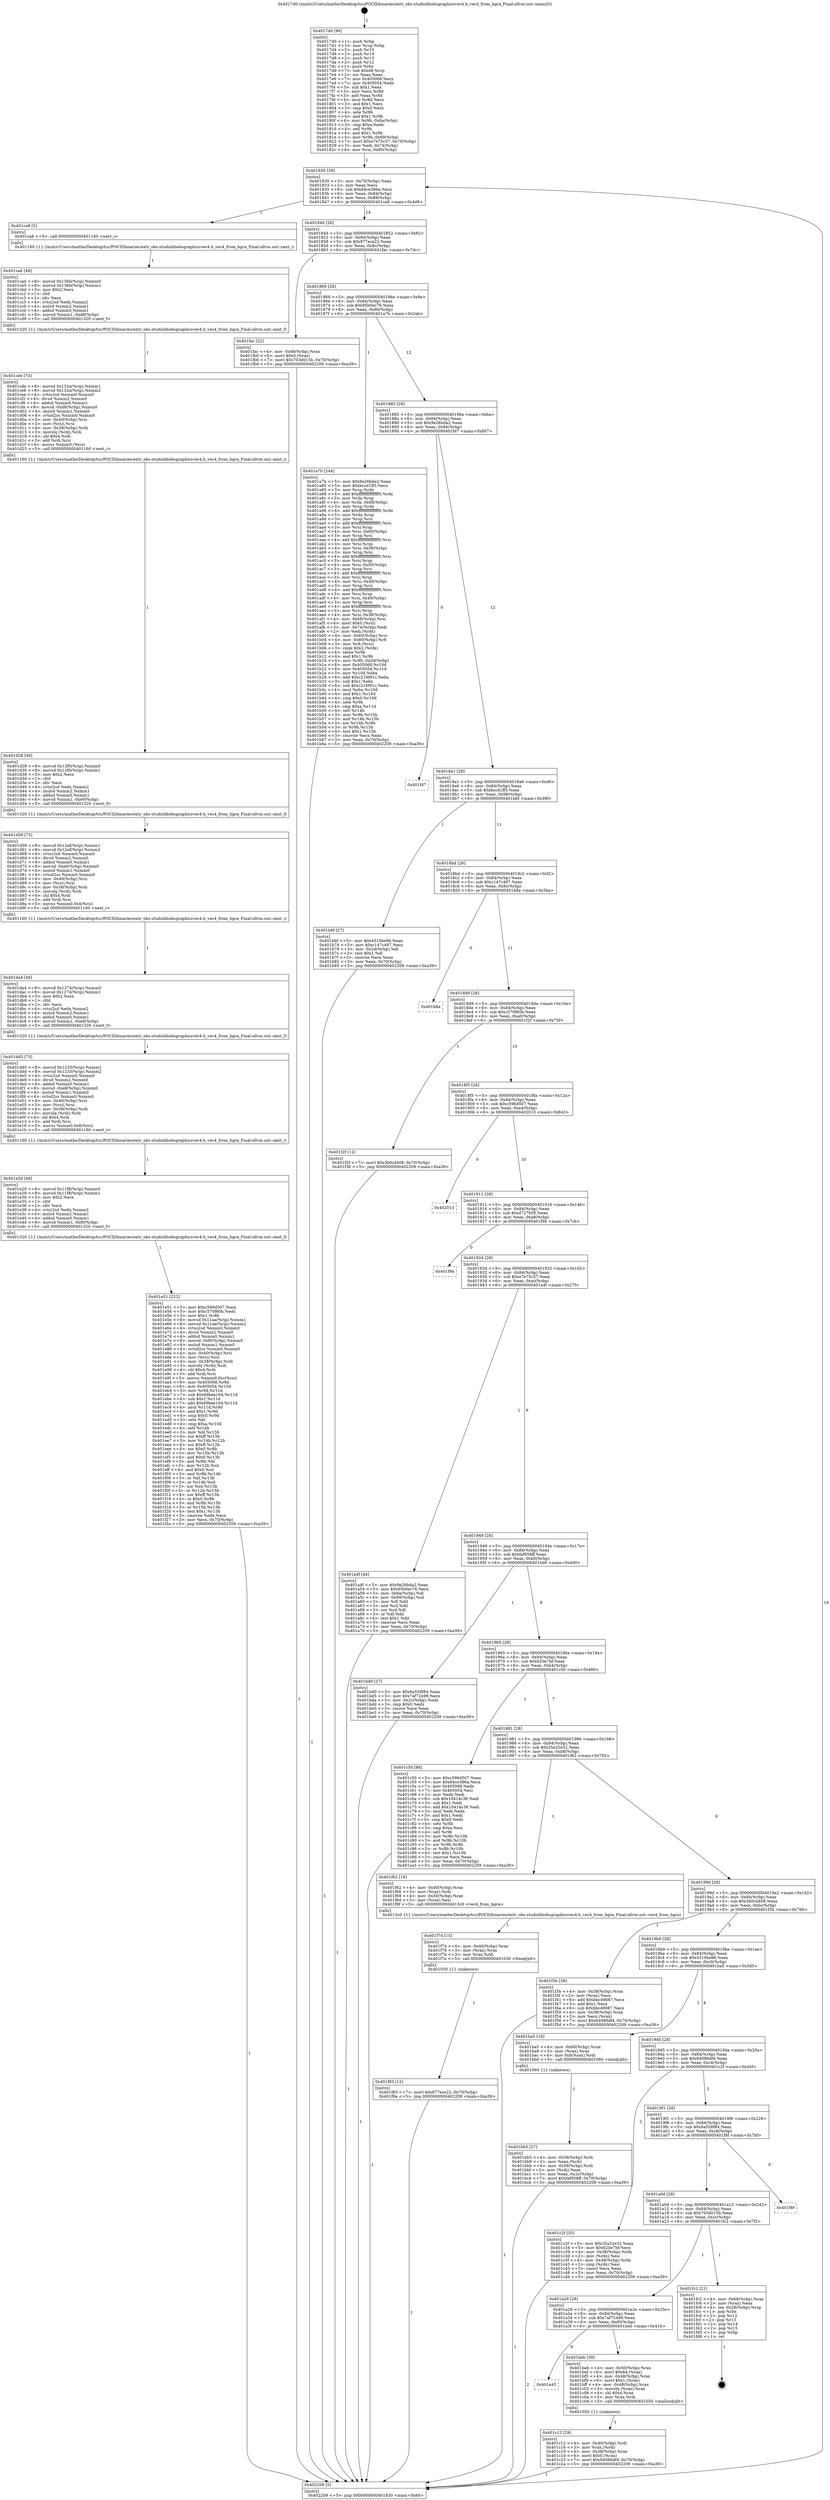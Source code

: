 digraph "0x4017d0" {
  label = "0x4017d0 (/mnt/c/Users/mathe/Desktop/tcc/POCII/binaries/extr_obs-studiolibobsgraphicsvec4.h_vec4_from_bgra_Final-ollvm.out::main(0))"
  labelloc = "t"
  node[shape=record]

  Entry [label="",width=0.3,height=0.3,shape=circle,fillcolor=black,style=filled]
  "0x401830" [label="{
     0x401830 [29]\l
     | [instrs]\l
     &nbsp;&nbsp;0x401830 \<+3\>: mov -0x70(%rbp),%eax\l
     &nbsp;&nbsp;0x401833 \<+2\>: mov %eax,%ecx\l
     &nbsp;&nbsp;0x401835 \<+6\>: sub $0x84ce386a,%ecx\l
     &nbsp;&nbsp;0x40183b \<+6\>: mov %eax,-0x84(%rbp)\l
     &nbsp;&nbsp;0x401841 \<+6\>: mov %ecx,-0x88(%rbp)\l
     &nbsp;&nbsp;0x401847 \<+6\>: je 0000000000401ca8 \<main+0x4d8\>\l
  }"]
  "0x401ca8" [label="{
     0x401ca8 [5]\l
     | [instrs]\l
     &nbsp;&nbsp;0x401ca8 \<+5\>: call 0000000000401160 \<next_i\>\l
     | [calls]\l
     &nbsp;&nbsp;0x401160 \{1\} (/mnt/c/Users/mathe/Desktop/tcc/POCII/binaries/extr_obs-studiolibobsgraphicsvec4.h_vec4_from_bgra_Final-ollvm.out::next_i)\l
  }"]
  "0x40184d" [label="{
     0x40184d [28]\l
     | [instrs]\l
     &nbsp;&nbsp;0x40184d \<+5\>: jmp 0000000000401852 \<main+0x82\>\l
     &nbsp;&nbsp;0x401852 \<+6\>: mov -0x84(%rbp),%eax\l
     &nbsp;&nbsp;0x401858 \<+5\>: sub $0x877ece22,%eax\l
     &nbsp;&nbsp;0x40185d \<+6\>: mov %eax,-0x8c(%rbp)\l
     &nbsp;&nbsp;0x401863 \<+6\>: je 0000000000401fac \<main+0x7dc\>\l
  }"]
  Exit [label="",width=0.3,height=0.3,shape=circle,fillcolor=black,style=filled,peripheries=2]
  "0x401fac" [label="{
     0x401fac [22]\l
     | [instrs]\l
     &nbsp;&nbsp;0x401fac \<+4\>: mov -0x68(%rbp),%rax\l
     &nbsp;&nbsp;0x401fb0 \<+6\>: movl $0x0,(%rax)\l
     &nbsp;&nbsp;0x401fb6 \<+7\>: movl $0x703d015b,-0x70(%rbp)\l
     &nbsp;&nbsp;0x401fbd \<+5\>: jmp 0000000000402209 \<main+0xa39\>\l
  }"]
  "0x401869" [label="{
     0x401869 [28]\l
     | [instrs]\l
     &nbsp;&nbsp;0x401869 \<+5\>: jmp 000000000040186e \<main+0x9e\>\l
     &nbsp;&nbsp;0x40186e \<+6\>: mov -0x84(%rbp),%eax\l
     &nbsp;&nbsp;0x401874 \<+5\>: sub $0x95b0ec76,%eax\l
     &nbsp;&nbsp;0x401879 \<+6\>: mov %eax,-0x90(%rbp)\l
     &nbsp;&nbsp;0x40187f \<+6\>: je 0000000000401a7b \<main+0x2ab\>\l
  }"]
  "0x401f83" [label="{
     0x401f83 [12]\l
     | [instrs]\l
     &nbsp;&nbsp;0x401f83 \<+7\>: movl $0x877ece22,-0x70(%rbp)\l
     &nbsp;&nbsp;0x401f8a \<+5\>: jmp 0000000000402209 \<main+0xa39\>\l
  }"]
  "0x401a7b" [label="{
     0x401a7b [244]\l
     | [instrs]\l
     &nbsp;&nbsp;0x401a7b \<+5\>: mov $0x9e26bda2,%eax\l
     &nbsp;&nbsp;0x401a80 \<+5\>: mov $0xbccd1ff3,%ecx\l
     &nbsp;&nbsp;0x401a85 \<+3\>: mov %rsp,%rdx\l
     &nbsp;&nbsp;0x401a88 \<+4\>: add $0xfffffffffffffff0,%rdx\l
     &nbsp;&nbsp;0x401a8c \<+3\>: mov %rdx,%rsp\l
     &nbsp;&nbsp;0x401a8f \<+4\>: mov %rdx,-0x68(%rbp)\l
     &nbsp;&nbsp;0x401a93 \<+3\>: mov %rsp,%rdx\l
     &nbsp;&nbsp;0x401a96 \<+4\>: add $0xfffffffffffffff0,%rdx\l
     &nbsp;&nbsp;0x401a9a \<+3\>: mov %rdx,%rsp\l
     &nbsp;&nbsp;0x401a9d \<+3\>: mov %rsp,%rsi\l
     &nbsp;&nbsp;0x401aa0 \<+4\>: add $0xfffffffffffffff0,%rsi\l
     &nbsp;&nbsp;0x401aa4 \<+3\>: mov %rsi,%rsp\l
     &nbsp;&nbsp;0x401aa7 \<+4\>: mov %rsi,-0x60(%rbp)\l
     &nbsp;&nbsp;0x401aab \<+3\>: mov %rsp,%rsi\l
     &nbsp;&nbsp;0x401aae \<+4\>: add $0xfffffffffffffff0,%rsi\l
     &nbsp;&nbsp;0x401ab2 \<+3\>: mov %rsi,%rsp\l
     &nbsp;&nbsp;0x401ab5 \<+4\>: mov %rsi,-0x58(%rbp)\l
     &nbsp;&nbsp;0x401ab9 \<+3\>: mov %rsp,%rsi\l
     &nbsp;&nbsp;0x401abc \<+4\>: add $0xfffffffffffffff0,%rsi\l
     &nbsp;&nbsp;0x401ac0 \<+3\>: mov %rsi,%rsp\l
     &nbsp;&nbsp;0x401ac3 \<+4\>: mov %rsi,-0x50(%rbp)\l
     &nbsp;&nbsp;0x401ac7 \<+3\>: mov %rsp,%rsi\l
     &nbsp;&nbsp;0x401aca \<+4\>: add $0xfffffffffffffff0,%rsi\l
     &nbsp;&nbsp;0x401ace \<+3\>: mov %rsi,%rsp\l
     &nbsp;&nbsp;0x401ad1 \<+4\>: mov %rsi,-0x48(%rbp)\l
     &nbsp;&nbsp;0x401ad5 \<+3\>: mov %rsp,%rsi\l
     &nbsp;&nbsp;0x401ad8 \<+4\>: add $0xfffffffffffffff0,%rsi\l
     &nbsp;&nbsp;0x401adc \<+3\>: mov %rsi,%rsp\l
     &nbsp;&nbsp;0x401adf \<+4\>: mov %rsi,-0x40(%rbp)\l
     &nbsp;&nbsp;0x401ae3 \<+3\>: mov %rsp,%rsi\l
     &nbsp;&nbsp;0x401ae6 \<+4\>: add $0xfffffffffffffff0,%rsi\l
     &nbsp;&nbsp;0x401aea \<+3\>: mov %rsi,%rsp\l
     &nbsp;&nbsp;0x401aed \<+4\>: mov %rsi,-0x38(%rbp)\l
     &nbsp;&nbsp;0x401af1 \<+4\>: mov -0x68(%rbp),%rsi\l
     &nbsp;&nbsp;0x401af5 \<+6\>: movl $0x0,(%rsi)\l
     &nbsp;&nbsp;0x401afb \<+3\>: mov -0x74(%rbp),%edi\l
     &nbsp;&nbsp;0x401afe \<+2\>: mov %edi,(%rdx)\l
     &nbsp;&nbsp;0x401b00 \<+4\>: mov -0x60(%rbp),%rsi\l
     &nbsp;&nbsp;0x401b04 \<+4\>: mov -0x80(%rbp),%r8\l
     &nbsp;&nbsp;0x401b08 \<+3\>: mov %r8,(%rsi)\l
     &nbsp;&nbsp;0x401b0b \<+3\>: cmpl $0x2,(%rdx)\l
     &nbsp;&nbsp;0x401b0e \<+4\>: setne %r9b\l
     &nbsp;&nbsp;0x401b12 \<+4\>: and $0x1,%r9b\l
     &nbsp;&nbsp;0x401b16 \<+4\>: mov %r9b,-0x2d(%rbp)\l
     &nbsp;&nbsp;0x401b1a \<+8\>: mov 0x405068,%r10d\l
     &nbsp;&nbsp;0x401b22 \<+8\>: mov 0x405054,%r11d\l
     &nbsp;&nbsp;0x401b2a \<+3\>: mov %r10d,%ebx\l
     &nbsp;&nbsp;0x401b2d \<+6\>: add $0xc216f91c,%ebx\l
     &nbsp;&nbsp;0x401b33 \<+3\>: sub $0x1,%ebx\l
     &nbsp;&nbsp;0x401b36 \<+6\>: sub $0xc216f91c,%ebx\l
     &nbsp;&nbsp;0x401b3c \<+4\>: imul %ebx,%r10d\l
     &nbsp;&nbsp;0x401b40 \<+4\>: and $0x1,%r10d\l
     &nbsp;&nbsp;0x401b44 \<+4\>: cmp $0x0,%r10d\l
     &nbsp;&nbsp;0x401b48 \<+4\>: sete %r9b\l
     &nbsp;&nbsp;0x401b4c \<+4\>: cmp $0xa,%r11d\l
     &nbsp;&nbsp;0x401b50 \<+4\>: setl %r14b\l
     &nbsp;&nbsp;0x401b54 \<+3\>: mov %r9b,%r15b\l
     &nbsp;&nbsp;0x401b57 \<+3\>: and %r14b,%r15b\l
     &nbsp;&nbsp;0x401b5a \<+3\>: xor %r14b,%r9b\l
     &nbsp;&nbsp;0x401b5d \<+3\>: or %r9b,%r15b\l
     &nbsp;&nbsp;0x401b60 \<+4\>: test $0x1,%r15b\l
     &nbsp;&nbsp;0x401b64 \<+3\>: cmovne %ecx,%eax\l
     &nbsp;&nbsp;0x401b67 \<+3\>: mov %eax,-0x70(%rbp)\l
     &nbsp;&nbsp;0x401b6a \<+5\>: jmp 0000000000402209 \<main+0xa39\>\l
  }"]
  "0x401885" [label="{
     0x401885 [28]\l
     | [instrs]\l
     &nbsp;&nbsp;0x401885 \<+5\>: jmp 000000000040188a \<main+0xba\>\l
     &nbsp;&nbsp;0x40188a \<+6\>: mov -0x84(%rbp),%eax\l
     &nbsp;&nbsp;0x401890 \<+5\>: sub $0x9e26bda2,%eax\l
     &nbsp;&nbsp;0x401895 \<+6\>: mov %eax,-0x94(%rbp)\l
     &nbsp;&nbsp;0x40189b \<+6\>: je 0000000000401fd7 \<main+0x807\>\l
  }"]
  "0x401f74" [label="{
     0x401f74 [15]\l
     | [instrs]\l
     &nbsp;&nbsp;0x401f74 \<+4\>: mov -0x40(%rbp),%rax\l
     &nbsp;&nbsp;0x401f78 \<+3\>: mov (%rax),%rax\l
     &nbsp;&nbsp;0x401f7b \<+3\>: mov %rax,%rdi\l
     &nbsp;&nbsp;0x401f7e \<+5\>: call 0000000000401030 \<free@plt\>\l
     | [calls]\l
     &nbsp;&nbsp;0x401030 \{1\} (unknown)\l
  }"]
  "0x401fd7" [label="{
     0x401fd7\l
  }", style=dashed]
  "0x4018a1" [label="{
     0x4018a1 [28]\l
     | [instrs]\l
     &nbsp;&nbsp;0x4018a1 \<+5\>: jmp 00000000004018a6 \<main+0xd6\>\l
     &nbsp;&nbsp;0x4018a6 \<+6\>: mov -0x84(%rbp),%eax\l
     &nbsp;&nbsp;0x4018ac \<+5\>: sub $0xbccd1ff3,%eax\l
     &nbsp;&nbsp;0x4018b1 \<+6\>: mov %eax,-0x98(%rbp)\l
     &nbsp;&nbsp;0x4018b7 \<+6\>: je 0000000000401b6f \<main+0x39f\>\l
  }"]
  "0x401e51" [label="{
     0x401e51 [222]\l
     | [instrs]\l
     &nbsp;&nbsp;0x401e51 \<+5\>: mov $0xc596d507,%ecx\l
     &nbsp;&nbsp;0x401e56 \<+5\>: mov $0xc570f60b,%edx\l
     &nbsp;&nbsp;0x401e5b \<+3\>: mov $0x1,%r8b\l
     &nbsp;&nbsp;0x401e5e \<+8\>: movsd 0x11aa(%rip),%xmm1\l
     &nbsp;&nbsp;0x401e66 \<+8\>: movsd 0x11aa(%rip),%xmm2\l
     &nbsp;&nbsp;0x401e6e \<+4\>: cvtss2sd %xmm0,%xmm0\l
     &nbsp;&nbsp;0x401e72 \<+4\>: divsd %xmm2,%xmm0\l
     &nbsp;&nbsp;0x401e76 \<+4\>: addsd %xmm0,%xmm1\l
     &nbsp;&nbsp;0x401e7a \<+8\>: movsd -0xf0(%rbp),%xmm0\l
     &nbsp;&nbsp;0x401e82 \<+4\>: mulsd %xmm1,%xmm0\l
     &nbsp;&nbsp;0x401e86 \<+4\>: cvtsd2ss %xmm0,%xmm0\l
     &nbsp;&nbsp;0x401e8a \<+4\>: mov -0x40(%rbp),%rsi\l
     &nbsp;&nbsp;0x401e8e \<+3\>: mov (%rsi),%rsi\l
     &nbsp;&nbsp;0x401e91 \<+4\>: mov -0x38(%rbp),%rdi\l
     &nbsp;&nbsp;0x401e95 \<+3\>: movslq (%rdi),%rdi\l
     &nbsp;&nbsp;0x401e98 \<+4\>: shl $0x4,%rdi\l
     &nbsp;&nbsp;0x401e9c \<+3\>: add %rdi,%rsi\l
     &nbsp;&nbsp;0x401e9f \<+5\>: movss %xmm0,0xc(%rsi)\l
     &nbsp;&nbsp;0x401ea4 \<+8\>: mov 0x405068,%r9d\l
     &nbsp;&nbsp;0x401eac \<+8\>: mov 0x405054,%r10d\l
     &nbsp;&nbsp;0x401eb4 \<+3\>: mov %r9d,%r11d\l
     &nbsp;&nbsp;0x401eb7 \<+7\>: sub $0x69bee164,%r11d\l
     &nbsp;&nbsp;0x401ebe \<+4\>: sub $0x1,%r11d\l
     &nbsp;&nbsp;0x401ec2 \<+7\>: add $0x69bee164,%r11d\l
     &nbsp;&nbsp;0x401ec9 \<+4\>: imul %r11d,%r9d\l
     &nbsp;&nbsp;0x401ecd \<+4\>: and $0x1,%r9d\l
     &nbsp;&nbsp;0x401ed1 \<+4\>: cmp $0x0,%r9d\l
     &nbsp;&nbsp;0x401ed5 \<+3\>: sete %bl\l
     &nbsp;&nbsp;0x401ed8 \<+4\>: cmp $0xa,%r10d\l
     &nbsp;&nbsp;0x401edc \<+4\>: setl %r14b\l
     &nbsp;&nbsp;0x401ee0 \<+3\>: mov %bl,%r15b\l
     &nbsp;&nbsp;0x401ee3 \<+4\>: xor $0xff,%r15b\l
     &nbsp;&nbsp;0x401ee7 \<+3\>: mov %r14b,%r12b\l
     &nbsp;&nbsp;0x401eea \<+4\>: xor $0xff,%r12b\l
     &nbsp;&nbsp;0x401eee \<+4\>: xor $0x0,%r8b\l
     &nbsp;&nbsp;0x401ef2 \<+3\>: mov %r15b,%r13b\l
     &nbsp;&nbsp;0x401ef5 \<+4\>: and $0x0,%r13b\l
     &nbsp;&nbsp;0x401ef9 \<+3\>: and %r8b,%bl\l
     &nbsp;&nbsp;0x401efc \<+3\>: mov %r12b,%sil\l
     &nbsp;&nbsp;0x401eff \<+4\>: and $0x0,%sil\l
     &nbsp;&nbsp;0x401f03 \<+3\>: and %r8b,%r14b\l
     &nbsp;&nbsp;0x401f06 \<+3\>: or %bl,%r13b\l
     &nbsp;&nbsp;0x401f09 \<+3\>: or %r14b,%sil\l
     &nbsp;&nbsp;0x401f0c \<+3\>: xor %sil,%r13b\l
     &nbsp;&nbsp;0x401f0f \<+3\>: or %r12b,%r15b\l
     &nbsp;&nbsp;0x401f12 \<+4\>: xor $0xff,%r15b\l
     &nbsp;&nbsp;0x401f16 \<+4\>: or $0x0,%r8b\l
     &nbsp;&nbsp;0x401f1a \<+3\>: and %r8b,%r15b\l
     &nbsp;&nbsp;0x401f1d \<+3\>: or %r15b,%r13b\l
     &nbsp;&nbsp;0x401f20 \<+4\>: test $0x1,%r13b\l
     &nbsp;&nbsp;0x401f24 \<+3\>: cmovne %edx,%ecx\l
     &nbsp;&nbsp;0x401f27 \<+3\>: mov %ecx,-0x70(%rbp)\l
     &nbsp;&nbsp;0x401f2a \<+5\>: jmp 0000000000402209 \<main+0xa39\>\l
  }"]
  "0x401b6f" [label="{
     0x401b6f [27]\l
     | [instrs]\l
     &nbsp;&nbsp;0x401b6f \<+5\>: mov $0x4310be96,%eax\l
     &nbsp;&nbsp;0x401b74 \<+5\>: mov $0xc147c497,%ecx\l
     &nbsp;&nbsp;0x401b79 \<+3\>: mov -0x2d(%rbp),%dl\l
     &nbsp;&nbsp;0x401b7c \<+3\>: test $0x1,%dl\l
     &nbsp;&nbsp;0x401b7f \<+3\>: cmovne %ecx,%eax\l
     &nbsp;&nbsp;0x401b82 \<+3\>: mov %eax,-0x70(%rbp)\l
     &nbsp;&nbsp;0x401b85 \<+5\>: jmp 0000000000402209 \<main+0xa39\>\l
  }"]
  "0x4018bd" [label="{
     0x4018bd [28]\l
     | [instrs]\l
     &nbsp;&nbsp;0x4018bd \<+5\>: jmp 00000000004018c2 \<main+0xf2\>\l
     &nbsp;&nbsp;0x4018c2 \<+6\>: mov -0x84(%rbp),%eax\l
     &nbsp;&nbsp;0x4018c8 \<+5\>: sub $0xc147c497,%eax\l
     &nbsp;&nbsp;0x4018cd \<+6\>: mov %eax,-0x9c(%rbp)\l
     &nbsp;&nbsp;0x4018d3 \<+6\>: je 0000000000401b8a \<main+0x3ba\>\l
  }"]
  "0x401e20" [label="{
     0x401e20 [49]\l
     | [instrs]\l
     &nbsp;&nbsp;0x401e20 \<+8\>: movsd 0x11f8(%rip),%xmm0\l
     &nbsp;&nbsp;0x401e28 \<+8\>: movsd 0x11f8(%rip),%xmm1\l
     &nbsp;&nbsp;0x401e30 \<+5\>: mov $0x2,%ecx\l
     &nbsp;&nbsp;0x401e35 \<+1\>: cltd\l
     &nbsp;&nbsp;0x401e36 \<+2\>: idiv %ecx\l
     &nbsp;&nbsp;0x401e38 \<+4\>: cvtsi2sd %edx,%xmm2\l
     &nbsp;&nbsp;0x401e3c \<+4\>: mulsd %xmm2,%xmm1\l
     &nbsp;&nbsp;0x401e40 \<+4\>: addsd %xmm0,%xmm1\l
     &nbsp;&nbsp;0x401e44 \<+8\>: movsd %xmm1,-0xf0(%rbp)\l
     &nbsp;&nbsp;0x401e4c \<+5\>: call 0000000000401320 \<next_f\>\l
     | [calls]\l
     &nbsp;&nbsp;0x401320 \{1\} (/mnt/c/Users/mathe/Desktop/tcc/POCII/binaries/extr_obs-studiolibobsgraphicsvec4.h_vec4_from_bgra_Final-ollvm.out::next_f)\l
  }"]
  "0x401b8a" [label="{
     0x401b8a\l
  }", style=dashed]
  "0x4018d9" [label="{
     0x4018d9 [28]\l
     | [instrs]\l
     &nbsp;&nbsp;0x4018d9 \<+5\>: jmp 00000000004018de \<main+0x10e\>\l
     &nbsp;&nbsp;0x4018de \<+6\>: mov -0x84(%rbp),%eax\l
     &nbsp;&nbsp;0x4018e4 \<+5\>: sub $0xc570f60b,%eax\l
     &nbsp;&nbsp;0x4018e9 \<+6\>: mov %eax,-0xa0(%rbp)\l
     &nbsp;&nbsp;0x4018ef \<+6\>: je 0000000000401f2f \<main+0x75f\>\l
  }"]
  "0x401dd5" [label="{
     0x401dd5 [75]\l
     | [instrs]\l
     &nbsp;&nbsp;0x401dd5 \<+8\>: movsd 0x1233(%rip),%xmm1\l
     &nbsp;&nbsp;0x401ddd \<+8\>: movsd 0x1233(%rip),%xmm2\l
     &nbsp;&nbsp;0x401de5 \<+4\>: cvtss2sd %xmm0,%xmm0\l
     &nbsp;&nbsp;0x401de9 \<+4\>: divsd %xmm2,%xmm0\l
     &nbsp;&nbsp;0x401ded \<+4\>: addsd %xmm0,%xmm1\l
     &nbsp;&nbsp;0x401df1 \<+8\>: movsd -0xe8(%rbp),%xmm0\l
     &nbsp;&nbsp;0x401df9 \<+4\>: mulsd %xmm1,%xmm0\l
     &nbsp;&nbsp;0x401dfd \<+4\>: cvtsd2ss %xmm0,%xmm0\l
     &nbsp;&nbsp;0x401e01 \<+4\>: mov -0x40(%rbp),%rsi\l
     &nbsp;&nbsp;0x401e05 \<+3\>: mov (%rsi),%rsi\l
     &nbsp;&nbsp;0x401e08 \<+4\>: mov -0x38(%rbp),%rdi\l
     &nbsp;&nbsp;0x401e0c \<+3\>: movslq (%rdi),%rdi\l
     &nbsp;&nbsp;0x401e0f \<+4\>: shl $0x4,%rdi\l
     &nbsp;&nbsp;0x401e13 \<+3\>: add %rdi,%rsi\l
     &nbsp;&nbsp;0x401e16 \<+5\>: movss %xmm0,0x8(%rsi)\l
     &nbsp;&nbsp;0x401e1b \<+5\>: call 0000000000401160 \<next_i\>\l
     | [calls]\l
     &nbsp;&nbsp;0x401160 \{1\} (/mnt/c/Users/mathe/Desktop/tcc/POCII/binaries/extr_obs-studiolibobsgraphicsvec4.h_vec4_from_bgra_Final-ollvm.out::next_i)\l
  }"]
  "0x401f2f" [label="{
     0x401f2f [12]\l
     | [instrs]\l
     &nbsp;&nbsp;0x401f2f \<+7\>: movl $0x3b0cd408,-0x70(%rbp)\l
     &nbsp;&nbsp;0x401f36 \<+5\>: jmp 0000000000402209 \<main+0xa39\>\l
  }"]
  "0x4018f5" [label="{
     0x4018f5 [28]\l
     | [instrs]\l
     &nbsp;&nbsp;0x4018f5 \<+5\>: jmp 00000000004018fa \<main+0x12a\>\l
     &nbsp;&nbsp;0x4018fa \<+6\>: mov -0x84(%rbp),%eax\l
     &nbsp;&nbsp;0x401900 \<+5\>: sub $0xc596d507,%eax\l
     &nbsp;&nbsp;0x401905 \<+6\>: mov %eax,-0xa4(%rbp)\l
     &nbsp;&nbsp;0x40190b \<+6\>: je 0000000000402013 \<main+0x843\>\l
  }"]
  "0x401da4" [label="{
     0x401da4 [49]\l
     | [instrs]\l
     &nbsp;&nbsp;0x401da4 \<+8\>: movsd 0x1274(%rip),%xmm0\l
     &nbsp;&nbsp;0x401dac \<+8\>: movsd 0x1274(%rip),%xmm1\l
     &nbsp;&nbsp;0x401db4 \<+5\>: mov $0x2,%ecx\l
     &nbsp;&nbsp;0x401db9 \<+1\>: cltd\l
     &nbsp;&nbsp;0x401dba \<+2\>: idiv %ecx\l
     &nbsp;&nbsp;0x401dbc \<+4\>: cvtsi2sd %edx,%xmm2\l
     &nbsp;&nbsp;0x401dc0 \<+4\>: mulsd %xmm2,%xmm1\l
     &nbsp;&nbsp;0x401dc4 \<+4\>: addsd %xmm0,%xmm1\l
     &nbsp;&nbsp;0x401dc8 \<+8\>: movsd %xmm1,-0xe8(%rbp)\l
     &nbsp;&nbsp;0x401dd0 \<+5\>: call 0000000000401320 \<next_f\>\l
     | [calls]\l
     &nbsp;&nbsp;0x401320 \{1\} (/mnt/c/Users/mathe/Desktop/tcc/POCII/binaries/extr_obs-studiolibobsgraphicsvec4.h_vec4_from_bgra_Final-ollvm.out::next_f)\l
  }"]
  "0x402013" [label="{
     0x402013\l
  }", style=dashed]
  "0x401911" [label="{
     0x401911 [28]\l
     | [instrs]\l
     &nbsp;&nbsp;0x401911 \<+5\>: jmp 0000000000401916 \<main+0x146\>\l
     &nbsp;&nbsp;0x401916 \<+6\>: mov -0x84(%rbp),%eax\l
     &nbsp;&nbsp;0x40191c \<+5\>: sub $0xd727fcf5,%eax\l
     &nbsp;&nbsp;0x401921 \<+6\>: mov %eax,-0xa8(%rbp)\l
     &nbsp;&nbsp;0x401927 \<+6\>: je 0000000000401f9b \<main+0x7cb\>\l
  }"]
  "0x401d59" [label="{
     0x401d59 [75]\l
     | [instrs]\l
     &nbsp;&nbsp;0x401d59 \<+8\>: movsd 0x12af(%rip),%xmm1\l
     &nbsp;&nbsp;0x401d61 \<+8\>: movsd 0x12af(%rip),%xmm2\l
     &nbsp;&nbsp;0x401d69 \<+4\>: cvtss2sd %xmm0,%xmm0\l
     &nbsp;&nbsp;0x401d6d \<+4\>: divsd %xmm2,%xmm0\l
     &nbsp;&nbsp;0x401d71 \<+4\>: addsd %xmm0,%xmm1\l
     &nbsp;&nbsp;0x401d75 \<+8\>: movsd -0xe0(%rbp),%xmm0\l
     &nbsp;&nbsp;0x401d7d \<+4\>: mulsd %xmm1,%xmm0\l
     &nbsp;&nbsp;0x401d81 \<+4\>: cvtsd2ss %xmm0,%xmm0\l
     &nbsp;&nbsp;0x401d85 \<+4\>: mov -0x40(%rbp),%rsi\l
     &nbsp;&nbsp;0x401d89 \<+3\>: mov (%rsi),%rsi\l
     &nbsp;&nbsp;0x401d8c \<+4\>: mov -0x38(%rbp),%rdi\l
     &nbsp;&nbsp;0x401d90 \<+3\>: movslq (%rdi),%rdi\l
     &nbsp;&nbsp;0x401d93 \<+4\>: shl $0x4,%rdi\l
     &nbsp;&nbsp;0x401d97 \<+3\>: add %rdi,%rsi\l
     &nbsp;&nbsp;0x401d9a \<+5\>: movss %xmm0,0x4(%rsi)\l
     &nbsp;&nbsp;0x401d9f \<+5\>: call 0000000000401160 \<next_i\>\l
     | [calls]\l
     &nbsp;&nbsp;0x401160 \{1\} (/mnt/c/Users/mathe/Desktop/tcc/POCII/binaries/extr_obs-studiolibobsgraphicsvec4.h_vec4_from_bgra_Final-ollvm.out::next_i)\l
  }"]
  "0x401f9b" [label="{
     0x401f9b\l
  }", style=dashed]
  "0x40192d" [label="{
     0x40192d [28]\l
     | [instrs]\l
     &nbsp;&nbsp;0x40192d \<+5\>: jmp 0000000000401932 \<main+0x162\>\l
     &nbsp;&nbsp;0x401932 \<+6\>: mov -0x84(%rbp),%eax\l
     &nbsp;&nbsp;0x401938 \<+5\>: sub $0xe7e75c37,%eax\l
     &nbsp;&nbsp;0x40193d \<+6\>: mov %eax,-0xac(%rbp)\l
     &nbsp;&nbsp;0x401943 \<+6\>: je 0000000000401a4f \<main+0x27f\>\l
  }"]
  "0x401d28" [label="{
     0x401d28 [49]\l
     | [instrs]\l
     &nbsp;&nbsp;0x401d28 \<+8\>: movsd 0x12f0(%rip),%xmm0\l
     &nbsp;&nbsp;0x401d30 \<+8\>: movsd 0x12f0(%rip),%xmm1\l
     &nbsp;&nbsp;0x401d38 \<+5\>: mov $0x2,%ecx\l
     &nbsp;&nbsp;0x401d3d \<+1\>: cltd\l
     &nbsp;&nbsp;0x401d3e \<+2\>: idiv %ecx\l
     &nbsp;&nbsp;0x401d40 \<+4\>: cvtsi2sd %edx,%xmm2\l
     &nbsp;&nbsp;0x401d44 \<+4\>: mulsd %xmm2,%xmm1\l
     &nbsp;&nbsp;0x401d48 \<+4\>: addsd %xmm0,%xmm1\l
     &nbsp;&nbsp;0x401d4c \<+8\>: movsd %xmm1,-0xe0(%rbp)\l
     &nbsp;&nbsp;0x401d54 \<+5\>: call 0000000000401320 \<next_f\>\l
     | [calls]\l
     &nbsp;&nbsp;0x401320 \{1\} (/mnt/c/Users/mathe/Desktop/tcc/POCII/binaries/extr_obs-studiolibobsgraphicsvec4.h_vec4_from_bgra_Final-ollvm.out::next_f)\l
  }"]
  "0x401a4f" [label="{
     0x401a4f [44]\l
     | [instrs]\l
     &nbsp;&nbsp;0x401a4f \<+5\>: mov $0x9e26bda2,%eax\l
     &nbsp;&nbsp;0x401a54 \<+5\>: mov $0x95b0ec76,%ecx\l
     &nbsp;&nbsp;0x401a59 \<+3\>: mov -0x6a(%rbp),%dl\l
     &nbsp;&nbsp;0x401a5c \<+4\>: mov -0x69(%rbp),%sil\l
     &nbsp;&nbsp;0x401a60 \<+3\>: mov %dl,%dil\l
     &nbsp;&nbsp;0x401a63 \<+3\>: and %sil,%dil\l
     &nbsp;&nbsp;0x401a66 \<+3\>: xor %sil,%dl\l
     &nbsp;&nbsp;0x401a69 \<+3\>: or %dl,%dil\l
     &nbsp;&nbsp;0x401a6c \<+4\>: test $0x1,%dil\l
     &nbsp;&nbsp;0x401a70 \<+3\>: cmovne %ecx,%eax\l
     &nbsp;&nbsp;0x401a73 \<+3\>: mov %eax,-0x70(%rbp)\l
     &nbsp;&nbsp;0x401a76 \<+5\>: jmp 0000000000402209 \<main+0xa39\>\l
  }"]
  "0x401949" [label="{
     0x401949 [28]\l
     | [instrs]\l
     &nbsp;&nbsp;0x401949 \<+5\>: jmp 000000000040194e \<main+0x17e\>\l
     &nbsp;&nbsp;0x40194e \<+6\>: mov -0x84(%rbp),%eax\l
     &nbsp;&nbsp;0x401954 \<+5\>: sub $0xfaf958ff,%eax\l
     &nbsp;&nbsp;0x401959 \<+6\>: mov %eax,-0xb0(%rbp)\l
     &nbsp;&nbsp;0x40195f \<+6\>: je 0000000000401bd0 \<main+0x400\>\l
  }"]
  "0x402209" [label="{
     0x402209 [5]\l
     | [instrs]\l
     &nbsp;&nbsp;0x402209 \<+5\>: jmp 0000000000401830 \<main+0x60\>\l
  }"]
  "0x4017d0" [label="{
     0x4017d0 [96]\l
     | [instrs]\l
     &nbsp;&nbsp;0x4017d0 \<+1\>: push %rbp\l
     &nbsp;&nbsp;0x4017d1 \<+3\>: mov %rsp,%rbp\l
     &nbsp;&nbsp;0x4017d4 \<+2\>: push %r15\l
     &nbsp;&nbsp;0x4017d6 \<+2\>: push %r14\l
     &nbsp;&nbsp;0x4017d8 \<+2\>: push %r13\l
     &nbsp;&nbsp;0x4017da \<+2\>: push %r12\l
     &nbsp;&nbsp;0x4017dc \<+1\>: push %rbx\l
     &nbsp;&nbsp;0x4017dd \<+7\>: sub $0xe8,%rsp\l
     &nbsp;&nbsp;0x4017e4 \<+2\>: xor %eax,%eax\l
     &nbsp;&nbsp;0x4017e6 \<+7\>: mov 0x405068,%ecx\l
     &nbsp;&nbsp;0x4017ed \<+7\>: mov 0x405054,%edx\l
     &nbsp;&nbsp;0x4017f4 \<+3\>: sub $0x1,%eax\l
     &nbsp;&nbsp;0x4017f7 \<+3\>: mov %ecx,%r8d\l
     &nbsp;&nbsp;0x4017fa \<+3\>: add %eax,%r8d\l
     &nbsp;&nbsp;0x4017fd \<+4\>: imul %r8d,%ecx\l
     &nbsp;&nbsp;0x401801 \<+3\>: and $0x1,%ecx\l
     &nbsp;&nbsp;0x401804 \<+3\>: cmp $0x0,%ecx\l
     &nbsp;&nbsp;0x401807 \<+4\>: sete %r9b\l
     &nbsp;&nbsp;0x40180b \<+4\>: and $0x1,%r9b\l
     &nbsp;&nbsp;0x40180f \<+4\>: mov %r9b,-0x6a(%rbp)\l
     &nbsp;&nbsp;0x401813 \<+3\>: cmp $0xa,%edx\l
     &nbsp;&nbsp;0x401816 \<+4\>: setl %r9b\l
     &nbsp;&nbsp;0x40181a \<+4\>: and $0x1,%r9b\l
     &nbsp;&nbsp;0x40181e \<+4\>: mov %r9b,-0x69(%rbp)\l
     &nbsp;&nbsp;0x401822 \<+7\>: movl $0xe7e75c37,-0x70(%rbp)\l
     &nbsp;&nbsp;0x401829 \<+3\>: mov %edi,-0x74(%rbp)\l
     &nbsp;&nbsp;0x40182c \<+4\>: mov %rsi,-0x80(%rbp)\l
  }"]
  "0x401cde" [label="{
     0x401cde [74]\l
     | [instrs]\l
     &nbsp;&nbsp;0x401cde \<+8\>: movsd 0x132a(%rip),%xmm1\l
     &nbsp;&nbsp;0x401ce6 \<+8\>: movsd 0x132a(%rip),%xmm2\l
     &nbsp;&nbsp;0x401cee \<+4\>: cvtss2sd %xmm0,%xmm0\l
     &nbsp;&nbsp;0x401cf2 \<+4\>: divsd %xmm2,%xmm0\l
     &nbsp;&nbsp;0x401cf6 \<+4\>: addsd %xmm0,%xmm1\l
     &nbsp;&nbsp;0x401cfa \<+8\>: movsd -0xd8(%rbp),%xmm0\l
     &nbsp;&nbsp;0x401d02 \<+4\>: mulsd %xmm1,%xmm0\l
     &nbsp;&nbsp;0x401d06 \<+4\>: cvtsd2ss %xmm0,%xmm0\l
     &nbsp;&nbsp;0x401d0a \<+4\>: mov -0x40(%rbp),%rsi\l
     &nbsp;&nbsp;0x401d0e \<+3\>: mov (%rsi),%rsi\l
     &nbsp;&nbsp;0x401d11 \<+4\>: mov -0x38(%rbp),%rdi\l
     &nbsp;&nbsp;0x401d15 \<+3\>: movslq (%rdi),%rdi\l
     &nbsp;&nbsp;0x401d18 \<+4\>: shl $0x4,%rdi\l
     &nbsp;&nbsp;0x401d1c \<+3\>: add %rdi,%rsi\l
     &nbsp;&nbsp;0x401d1f \<+4\>: movss %xmm0,(%rsi)\l
     &nbsp;&nbsp;0x401d23 \<+5\>: call 0000000000401160 \<next_i\>\l
     | [calls]\l
     &nbsp;&nbsp;0x401160 \{1\} (/mnt/c/Users/mathe/Desktop/tcc/POCII/binaries/extr_obs-studiolibobsgraphicsvec4.h_vec4_from_bgra_Final-ollvm.out::next_i)\l
  }"]
  "0x401cad" [label="{
     0x401cad [49]\l
     | [instrs]\l
     &nbsp;&nbsp;0x401cad \<+8\>: movsd 0x136b(%rip),%xmm0\l
     &nbsp;&nbsp;0x401cb5 \<+8\>: movsd 0x136b(%rip),%xmm1\l
     &nbsp;&nbsp;0x401cbd \<+5\>: mov $0x2,%ecx\l
     &nbsp;&nbsp;0x401cc2 \<+1\>: cltd\l
     &nbsp;&nbsp;0x401cc3 \<+2\>: idiv %ecx\l
     &nbsp;&nbsp;0x401cc5 \<+4\>: cvtsi2sd %edx,%xmm2\l
     &nbsp;&nbsp;0x401cc9 \<+4\>: mulsd %xmm2,%xmm1\l
     &nbsp;&nbsp;0x401ccd \<+4\>: addsd %xmm0,%xmm1\l
     &nbsp;&nbsp;0x401cd1 \<+8\>: movsd %xmm1,-0xd8(%rbp)\l
     &nbsp;&nbsp;0x401cd9 \<+5\>: call 0000000000401320 \<next_f\>\l
     | [calls]\l
     &nbsp;&nbsp;0x401320 \{1\} (/mnt/c/Users/mathe/Desktop/tcc/POCII/binaries/extr_obs-studiolibobsgraphicsvec4.h_vec4_from_bgra_Final-ollvm.out::next_f)\l
  }"]
  "0x401bd0" [label="{
     0x401bd0 [27]\l
     | [instrs]\l
     &nbsp;&nbsp;0x401bd0 \<+5\>: mov $0x6a558f84,%eax\l
     &nbsp;&nbsp;0x401bd5 \<+5\>: mov $0x7af72499,%ecx\l
     &nbsp;&nbsp;0x401bda \<+3\>: mov -0x2c(%rbp),%edx\l
     &nbsp;&nbsp;0x401bdd \<+3\>: cmp $0x0,%edx\l
     &nbsp;&nbsp;0x401be0 \<+3\>: cmove %ecx,%eax\l
     &nbsp;&nbsp;0x401be3 \<+3\>: mov %eax,-0x70(%rbp)\l
     &nbsp;&nbsp;0x401be6 \<+5\>: jmp 0000000000402209 \<main+0xa39\>\l
  }"]
  "0x401965" [label="{
     0x401965 [28]\l
     | [instrs]\l
     &nbsp;&nbsp;0x401965 \<+5\>: jmp 000000000040196a \<main+0x19a\>\l
     &nbsp;&nbsp;0x40196a \<+6\>: mov -0x84(%rbp),%eax\l
     &nbsp;&nbsp;0x401970 \<+5\>: sub $0x620e7bf,%eax\l
     &nbsp;&nbsp;0x401975 \<+6\>: mov %eax,-0xb4(%rbp)\l
     &nbsp;&nbsp;0x40197b \<+6\>: je 0000000000401c50 \<main+0x480\>\l
  }"]
  "0x401c12" [label="{
     0x401c12 [29]\l
     | [instrs]\l
     &nbsp;&nbsp;0x401c12 \<+4\>: mov -0x40(%rbp),%rdi\l
     &nbsp;&nbsp;0x401c16 \<+3\>: mov %rax,(%rdi)\l
     &nbsp;&nbsp;0x401c19 \<+4\>: mov -0x38(%rbp),%rax\l
     &nbsp;&nbsp;0x401c1d \<+6\>: movl $0x0,(%rax)\l
     &nbsp;&nbsp;0x401c23 \<+7\>: movl $0x64086df4,-0x70(%rbp)\l
     &nbsp;&nbsp;0x401c2a \<+5\>: jmp 0000000000402209 \<main+0xa39\>\l
  }"]
  "0x401c50" [label="{
     0x401c50 [88]\l
     | [instrs]\l
     &nbsp;&nbsp;0x401c50 \<+5\>: mov $0xc596d507,%eax\l
     &nbsp;&nbsp;0x401c55 \<+5\>: mov $0x84ce386a,%ecx\l
     &nbsp;&nbsp;0x401c5a \<+7\>: mov 0x405068,%edx\l
     &nbsp;&nbsp;0x401c61 \<+7\>: mov 0x405054,%esi\l
     &nbsp;&nbsp;0x401c68 \<+2\>: mov %edx,%edi\l
     &nbsp;&nbsp;0x401c6a \<+6\>: sub $0x10414c36,%edi\l
     &nbsp;&nbsp;0x401c70 \<+3\>: sub $0x1,%edi\l
     &nbsp;&nbsp;0x401c73 \<+6\>: add $0x10414c36,%edi\l
     &nbsp;&nbsp;0x401c79 \<+3\>: imul %edi,%edx\l
     &nbsp;&nbsp;0x401c7c \<+3\>: and $0x1,%edx\l
     &nbsp;&nbsp;0x401c7f \<+3\>: cmp $0x0,%edx\l
     &nbsp;&nbsp;0x401c82 \<+4\>: sete %r8b\l
     &nbsp;&nbsp;0x401c86 \<+3\>: cmp $0xa,%esi\l
     &nbsp;&nbsp;0x401c89 \<+4\>: setl %r9b\l
     &nbsp;&nbsp;0x401c8d \<+3\>: mov %r8b,%r10b\l
     &nbsp;&nbsp;0x401c90 \<+3\>: and %r9b,%r10b\l
     &nbsp;&nbsp;0x401c93 \<+3\>: xor %r9b,%r8b\l
     &nbsp;&nbsp;0x401c96 \<+3\>: or %r8b,%r10b\l
     &nbsp;&nbsp;0x401c99 \<+4\>: test $0x1,%r10b\l
     &nbsp;&nbsp;0x401c9d \<+3\>: cmovne %ecx,%eax\l
     &nbsp;&nbsp;0x401ca0 \<+3\>: mov %eax,-0x70(%rbp)\l
     &nbsp;&nbsp;0x401ca3 \<+5\>: jmp 0000000000402209 \<main+0xa39\>\l
  }"]
  "0x401981" [label="{
     0x401981 [28]\l
     | [instrs]\l
     &nbsp;&nbsp;0x401981 \<+5\>: jmp 0000000000401986 \<main+0x1b6\>\l
     &nbsp;&nbsp;0x401986 \<+6\>: mov -0x84(%rbp),%eax\l
     &nbsp;&nbsp;0x40198c \<+5\>: sub $0x35a32e32,%eax\l
     &nbsp;&nbsp;0x401991 \<+6\>: mov %eax,-0xb8(%rbp)\l
     &nbsp;&nbsp;0x401997 \<+6\>: je 0000000000401f62 \<main+0x792\>\l
  }"]
  "0x401a45" [label="{
     0x401a45\l
  }", style=dashed]
  "0x401f62" [label="{
     0x401f62 [18]\l
     | [instrs]\l
     &nbsp;&nbsp;0x401f62 \<+4\>: mov -0x40(%rbp),%rax\l
     &nbsp;&nbsp;0x401f66 \<+3\>: mov (%rax),%rdi\l
     &nbsp;&nbsp;0x401f69 \<+4\>: mov -0x50(%rbp),%rax\l
     &nbsp;&nbsp;0x401f6d \<+2\>: mov (%rax),%esi\l
     &nbsp;&nbsp;0x401f6f \<+5\>: call 00000000004013c0 \<vec4_from_bgra\>\l
     | [calls]\l
     &nbsp;&nbsp;0x4013c0 \{1\} (/mnt/c/Users/mathe/Desktop/tcc/POCII/binaries/extr_obs-studiolibobsgraphicsvec4.h_vec4_from_bgra_Final-ollvm.out::vec4_from_bgra)\l
  }"]
  "0x40199d" [label="{
     0x40199d [28]\l
     | [instrs]\l
     &nbsp;&nbsp;0x40199d \<+5\>: jmp 00000000004019a2 \<main+0x1d2\>\l
     &nbsp;&nbsp;0x4019a2 \<+6\>: mov -0x84(%rbp),%eax\l
     &nbsp;&nbsp;0x4019a8 \<+5\>: sub $0x3b0cd408,%eax\l
     &nbsp;&nbsp;0x4019ad \<+6\>: mov %eax,-0xbc(%rbp)\l
     &nbsp;&nbsp;0x4019b3 \<+6\>: je 0000000000401f3b \<main+0x76b\>\l
  }"]
  "0x401beb" [label="{
     0x401beb [39]\l
     | [instrs]\l
     &nbsp;&nbsp;0x401beb \<+4\>: mov -0x50(%rbp),%rax\l
     &nbsp;&nbsp;0x401bef \<+6\>: movl $0x64,(%rax)\l
     &nbsp;&nbsp;0x401bf5 \<+4\>: mov -0x48(%rbp),%rax\l
     &nbsp;&nbsp;0x401bf9 \<+6\>: movl $0x1,(%rax)\l
     &nbsp;&nbsp;0x401bff \<+4\>: mov -0x48(%rbp),%rax\l
     &nbsp;&nbsp;0x401c03 \<+3\>: movslq (%rax),%rax\l
     &nbsp;&nbsp;0x401c06 \<+4\>: shl $0x4,%rax\l
     &nbsp;&nbsp;0x401c0a \<+3\>: mov %rax,%rdi\l
     &nbsp;&nbsp;0x401c0d \<+5\>: call 0000000000401050 \<malloc@plt\>\l
     | [calls]\l
     &nbsp;&nbsp;0x401050 \{1\} (unknown)\l
  }"]
  "0x401f3b" [label="{
     0x401f3b [39]\l
     | [instrs]\l
     &nbsp;&nbsp;0x401f3b \<+4\>: mov -0x38(%rbp),%rax\l
     &nbsp;&nbsp;0x401f3f \<+2\>: mov (%rax),%ecx\l
     &nbsp;&nbsp;0x401f41 \<+6\>: add $0xbbc49087,%ecx\l
     &nbsp;&nbsp;0x401f47 \<+3\>: add $0x1,%ecx\l
     &nbsp;&nbsp;0x401f4a \<+6\>: sub $0xbbc49087,%ecx\l
     &nbsp;&nbsp;0x401f50 \<+4\>: mov -0x38(%rbp),%rax\l
     &nbsp;&nbsp;0x401f54 \<+2\>: mov %ecx,(%rax)\l
     &nbsp;&nbsp;0x401f56 \<+7\>: movl $0x64086df4,-0x70(%rbp)\l
     &nbsp;&nbsp;0x401f5d \<+5\>: jmp 0000000000402209 \<main+0xa39\>\l
  }"]
  "0x4019b9" [label="{
     0x4019b9 [28]\l
     | [instrs]\l
     &nbsp;&nbsp;0x4019b9 \<+5\>: jmp 00000000004019be \<main+0x1ee\>\l
     &nbsp;&nbsp;0x4019be \<+6\>: mov -0x84(%rbp),%eax\l
     &nbsp;&nbsp;0x4019c4 \<+5\>: sub $0x4310be96,%eax\l
     &nbsp;&nbsp;0x4019c9 \<+6\>: mov %eax,-0xc0(%rbp)\l
     &nbsp;&nbsp;0x4019cf \<+6\>: je 0000000000401ba5 \<main+0x3d5\>\l
  }"]
  "0x401a29" [label="{
     0x401a29 [28]\l
     | [instrs]\l
     &nbsp;&nbsp;0x401a29 \<+5\>: jmp 0000000000401a2e \<main+0x25e\>\l
     &nbsp;&nbsp;0x401a2e \<+6\>: mov -0x84(%rbp),%eax\l
     &nbsp;&nbsp;0x401a34 \<+5\>: sub $0x7af72499,%eax\l
     &nbsp;&nbsp;0x401a39 \<+6\>: mov %eax,-0xd0(%rbp)\l
     &nbsp;&nbsp;0x401a3f \<+6\>: je 0000000000401beb \<main+0x41b\>\l
  }"]
  "0x401ba5" [label="{
     0x401ba5 [16]\l
     | [instrs]\l
     &nbsp;&nbsp;0x401ba5 \<+4\>: mov -0x60(%rbp),%rax\l
     &nbsp;&nbsp;0x401ba9 \<+3\>: mov (%rax),%rax\l
     &nbsp;&nbsp;0x401bac \<+4\>: mov 0x8(%rax),%rdi\l
     &nbsp;&nbsp;0x401bb0 \<+5\>: call 0000000000401060 \<atoi@plt\>\l
     | [calls]\l
     &nbsp;&nbsp;0x401060 \{1\} (unknown)\l
  }"]
  "0x4019d5" [label="{
     0x4019d5 [28]\l
     | [instrs]\l
     &nbsp;&nbsp;0x4019d5 \<+5\>: jmp 00000000004019da \<main+0x20a\>\l
     &nbsp;&nbsp;0x4019da \<+6\>: mov -0x84(%rbp),%eax\l
     &nbsp;&nbsp;0x4019e0 \<+5\>: sub $0x64086df4,%eax\l
     &nbsp;&nbsp;0x4019e5 \<+6\>: mov %eax,-0xc4(%rbp)\l
     &nbsp;&nbsp;0x4019eb \<+6\>: je 0000000000401c2f \<main+0x45f\>\l
  }"]
  "0x401bb5" [label="{
     0x401bb5 [27]\l
     | [instrs]\l
     &nbsp;&nbsp;0x401bb5 \<+4\>: mov -0x58(%rbp),%rdi\l
     &nbsp;&nbsp;0x401bb9 \<+2\>: mov %eax,(%rdi)\l
     &nbsp;&nbsp;0x401bbb \<+4\>: mov -0x58(%rbp),%rdi\l
     &nbsp;&nbsp;0x401bbf \<+2\>: mov (%rdi),%eax\l
     &nbsp;&nbsp;0x401bc1 \<+3\>: mov %eax,-0x2c(%rbp)\l
     &nbsp;&nbsp;0x401bc4 \<+7\>: movl $0xfaf958ff,-0x70(%rbp)\l
     &nbsp;&nbsp;0x401bcb \<+5\>: jmp 0000000000402209 \<main+0xa39\>\l
  }"]
  "0x401fc2" [label="{
     0x401fc2 [21]\l
     | [instrs]\l
     &nbsp;&nbsp;0x401fc2 \<+4\>: mov -0x68(%rbp),%rax\l
     &nbsp;&nbsp;0x401fc6 \<+2\>: mov (%rax),%eax\l
     &nbsp;&nbsp;0x401fc8 \<+4\>: lea -0x28(%rbp),%rsp\l
     &nbsp;&nbsp;0x401fcc \<+1\>: pop %rbx\l
     &nbsp;&nbsp;0x401fcd \<+2\>: pop %r12\l
     &nbsp;&nbsp;0x401fcf \<+2\>: pop %r13\l
     &nbsp;&nbsp;0x401fd1 \<+2\>: pop %r14\l
     &nbsp;&nbsp;0x401fd3 \<+2\>: pop %r15\l
     &nbsp;&nbsp;0x401fd5 \<+1\>: pop %rbp\l
     &nbsp;&nbsp;0x401fd6 \<+1\>: ret\l
  }"]
  "0x401c2f" [label="{
     0x401c2f [33]\l
     | [instrs]\l
     &nbsp;&nbsp;0x401c2f \<+5\>: mov $0x35a32e32,%eax\l
     &nbsp;&nbsp;0x401c34 \<+5\>: mov $0x620e7bf,%ecx\l
     &nbsp;&nbsp;0x401c39 \<+4\>: mov -0x38(%rbp),%rdx\l
     &nbsp;&nbsp;0x401c3d \<+2\>: mov (%rdx),%esi\l
     &nbsp;&nbsp;0x401c3f \<+4\>: mov -0x48(%rbp),%rdx\l
     &nbsp;&nbsp;0x401c43 \<+2\>: cmp (%rdx),%esi\l
     &nbsp;&nbsp;0x401c45 \<+3\>: cmovl %ecx,%eax\l
     &nbsp;&nbsp;0x401c48 \<+3\>: mov %eax,-0x70(%rbp)\l
     &nbsp;&nbsp;0x401c4b \<+5\>: jmp 0000000000402209 \<main+0xa39\>\l
  }"]
  "0x4019f1" [label="{
     0x4019f1 [28]\l
     | [instrs]\l
     &nbsp;&nbsp;0x4019f1 \<+5\>: jmp 00000000004019f6 \<main+0x226\>\l
     &nbsp;&nbsp;0x4019f6 \<+6\>: mov -0x84(%rbp),%eax\l
     &nbsp;&nbsp;0x4019fc \<+5\>: sub $0x6a558f84,%eax\l
     &nbsp;&nbsp;0x401a01 \<+6\>: mov %eax,-0xc8(%rbp)\l
     &nbsp;&nbsp;0x401a07 \<+6\>: je 0000000000401f8f \<main+0x7bf\>\l
  }"]
  "0x401a0d" [label="{
     0x401a0d [28]\l
     | [instrs]\l
     &nbsp;&nbsp;0x401a0d \<+5\>: jmp 0000000000401a12 \<main+0x242\>\l
     &nbsp;&nbsp;0x401a12 \<+6\>: mov -0x84(%rbp),%eax\l
     &nbsp;&nbsp;0x401a18 \<+5\>: sub $0x703d015b,%eax\l
     &nbsp;&nbsp;0x401a1d \<+6\>: mov %eax,-0xcc(%rbp)\l
     &nbsp;&nbsp;0x401a23 \<+6\>: je 0000000000401fc2 \<main+0x7f2\>\l
  }"]
  "0x401f8f" [label="{
     0x401f8f\l
  }", style=dashed]
  Entry -> "0x4017d0" [label=" 1"]
  "0x401830" -> "0x401ca8" [label=" 1"]
  "0x401830" -> "0x40184d" [label=" 14"]
  "0x401fc2" -> Exit [label=" 1"]
  "0x40184d" -> "0x401fac" [label=" 1"]
  "0x40184d" -> "0x401869" [label=" 13"]
  "0x401fac" -> "0x402209" [label=" 1"]
  "0x401869" -> "0x401a7b" [label=" 1"]
  "0x401869" -> "0x401885" [label=" 12"]
  "0x401f83" -> "0x402209" [label=" 1"]
  "0x401885" -> "0x401fd7" [label=" 0"]
  "0x401885" -> "0x4018a1" [label=" 12"]
  "0x401f74" -> "0x401f83" [label=" 1"]
  "0x4018a1" -> "0x401b6f" [label=" 1"]
  "0x4018a1" -> "0x4018bd" [label=" 11"]
  "0x401f62" -> "0x401f74" [label=" 1"]
  "0x4018bd" -> "0x401b8a" [label=" 0"]
  "0x4018bd" -> "0x4018d9" [label=" 11"]
  "0x401f3b" -> "0x402209" [label=" 1"]
  "0x4018d9" -> "0x401f2f" [label=" 1"]
  "0x4018d9" -> "0x4018f5" [label=" 10"]
  "0x401f2f" -> "0x402209" [label=" 1"]
  "0x4018f5" -> "0x402013" [label=" 0"]
  "0x4018f5" -> "0x401911" [label=" 10"]
  "0x401e51" -> "0x402209" [label=" 1"]
  "0x401911" -> "0x401f9b" [label=" 0"]
  "0x401911" -> "0x40192d" [label=" 10"]
  "0x401e20" -> "0x401e51" [label=" 1"]
  "0x40192d" -> "0x401a4f" [label=" 1"]
  "0x40192d" -> "0x401949" [label=" 9"]
  "0x401a4f" -> "0x402209" [label=" 1"]
  "0x4017d0" -> "0x401830" [label=" 1"]
  "0x402209" -> "0x401830" [label=" 14"]
  "0x401dd5" -> "0x401e20" [label=" 1"]
  "0x401a7b" -> "0x402209" [label=" 1"]
  "0x401b6f" -> "0x402209" [label=" 1"]
  "0x401da4" -> "0x401dd5" [label=" 1"]
  "0x401949" -> "0x401bd0" [label=" 1"]
  "0x401949" -> "0x401965" [label=" 8"]
  "0x401d59" -> "0x401da4" [label=" 1"]
  "0x401965" -> "0x401c50" [label=" 1"]
  "0x401965" -> "0x401981" [label=" 7"]
  "0x401d28" -> "0x401d59" [label=" 1"]
  "0x401981" -> "0x401f62" [label=" 1"]
  "0x401981" -> "0x40199d" [label=" 6"]
  "0x401cde" -> "0x401d28" [label=" 1"]
  "0x40199d" -> "0x401f3b" [label=" 1"]
  "0x40199d" -> "0x4019b9" [label=" 5"]
  "0x401cad" -> "0x401cde" [label=" 1"]
  "0x4019b9" -> "0x401ba5" [label=" 1"]
  "0x4019b9" -> "0x4019d5" [label=" 4"]
  "0x401ba5" -> "0x401bb5" [label=" 1"]
  "0x401bb5" -> "0x402209" [label=" 1"]
  "0x401bd0" -> "0x402209" [label=" 1"]
  "0x401c50" -> "0x402209" [label=" 1"]
  "0x4019d5" -> "0x401c2f" [label=" 2"]
  "0x4019d5" -> "0x4019f1" [label=" 2"]
  "0x401c2f" -> "0x402209" [label=" 2"]
  "0x4019f1" -> "0x401f8f" [label=" 0"]
  "0x4019f1" -> "0x401a0d" [label=" 2"]
  "0x401c12" -> "0x402209" [label=" 1"]
  "0x401a0d" -> "0x401fc2" [label=" 1"]
  "0x401a0d" -> "0x401a29" [label=" 1"]
  "0x401ca8" -> "0x401cad" [label=" 1"]
  "0x401a29" -> "0x401beb" [label=" 1"]
  "0x401a29" -> "0x401a45" [label=" 0"]
  "0x401beb" -> "0x401c12" [label=" 1"]
}
